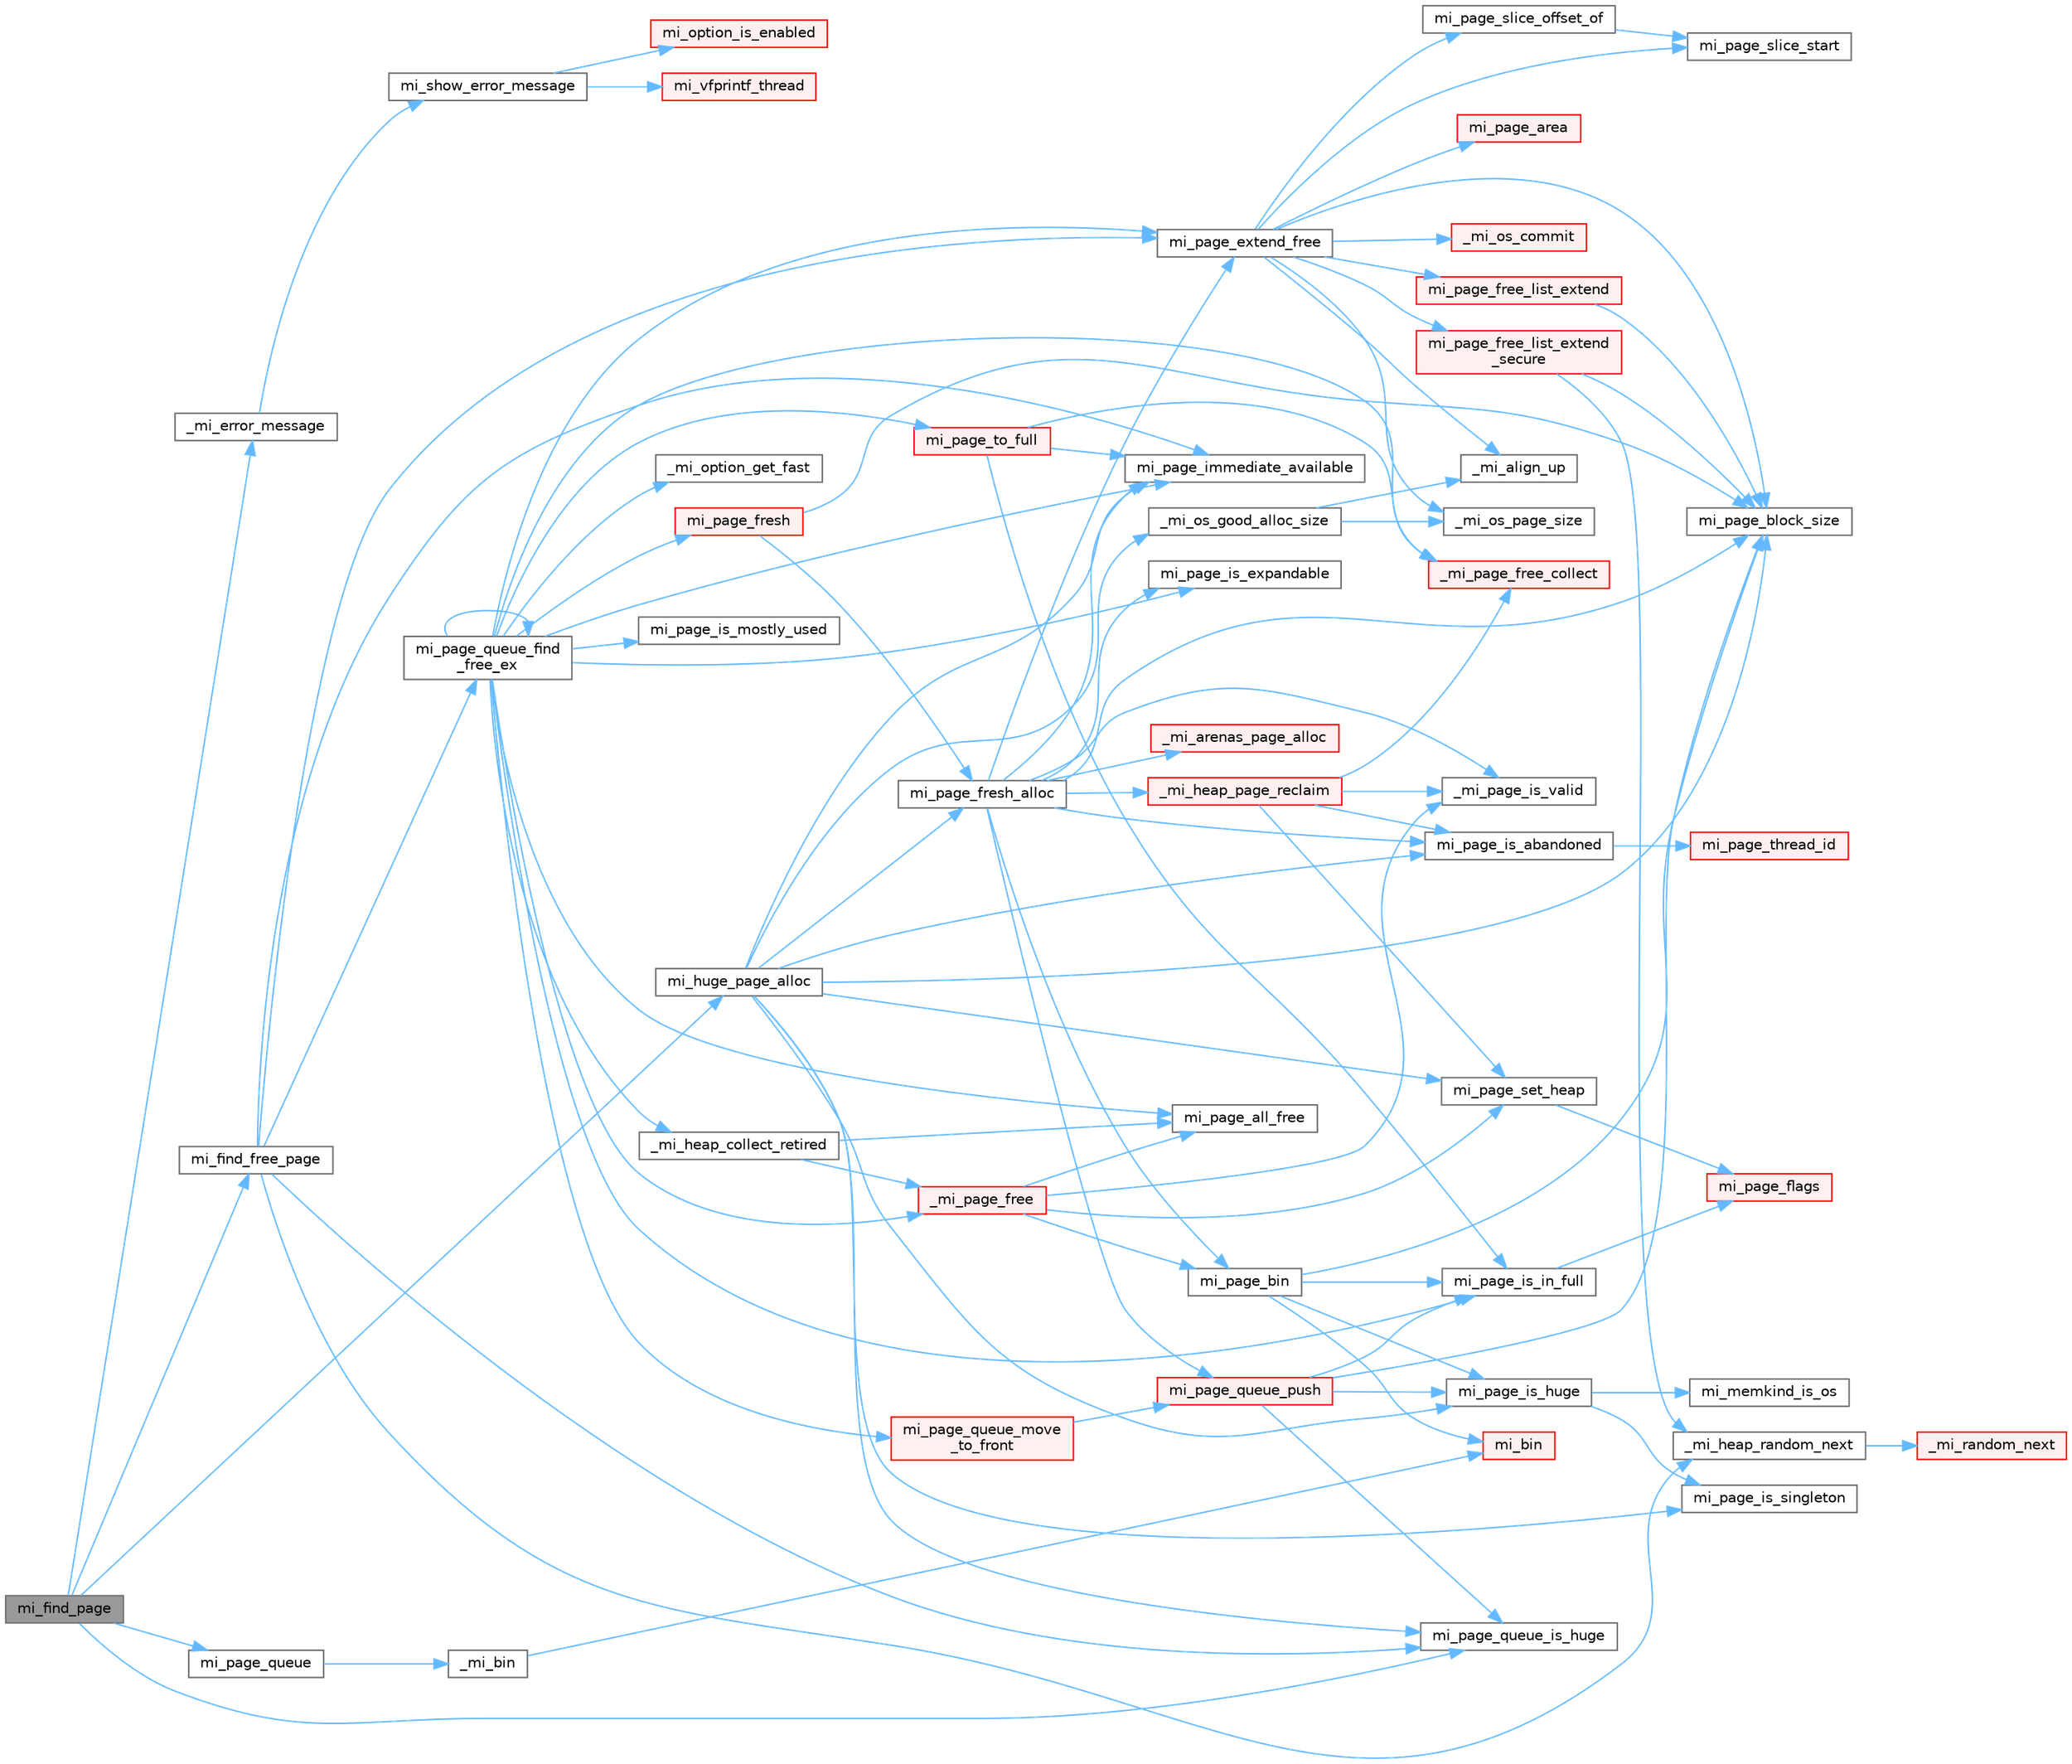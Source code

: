 digraph "mi_find_page"
{
 // LATEX_PDF_SIZE
  bgcolor="transparent";
  edge [fontname=Helvetica,fontsize=10,labelfontname=Helvetica,labelfontsize=10];
  node [fontname=Helvetica,fontsize=10,shape=box,height=0.2,width=0.4];
  rankdir="LR";
  Node1 [id="Node000001",label="mi_find_page",height=0.2,width=0.4,color="gray40", fillcolor="grey60", style="filled", fontcolor="black",tooltip=" "];
  Node1 -> Node2 [id="edge1_Node000001_Node000002",color="steelblue1",style="solid",tooltip=" "];
  Node2 [id="Node000002",label="_mi_error_message",height=0.2,width=0.4,color="grey40", fillcolor="white", style="filled",URL="$options_8c.html#a2bebc073bcaac71658e57bb260c2e426",tooltip=" "];
  Node2 -> Node3 [id="edge2_Node000002_Node000003",color="steelblue1",style="solid",tooltip=" "];
  Node3 [id="Node000003",label="mi_show_error_message",height=0.2,width=0.4,color="grey40", fillcolor="white", style="filled",URL="$options_8c.html#a025f32c63014753e87fd7a579d2bb8aa",tooltip=" "];
  Node3 -> Node4 [id="edge3_Node000003_Node000004",color="steelblue1",style="solid",tooltip=" "];
  Node4 [id="Node000004",label="mi_option_is_enabled",height=0.2,width=0.4,color="red", fillcolor="#FFF0F0", style="filled",URL="$group__options.html#ga459ad98f18b3fc9275474807fe0ca188",tooltip=" "];
  Node3 -> Node18 [id="edge4_Node000003_Node000018",color="steelblue1",style="solid",tooltip=" "];
  Node18 [id="Node000018",label="mi_vfprintf_thread",height=0.2,width=0.4,color="red", fillcolor="#FFF0F0", style="filled",URL="$options_8c.html#a4af8263c139d04a876914f39024a7424",tooltip=" "];
  Node1 -> Node39 [id="edge5_Node000001_Node000039",color="steelblue1",style="solid",tooltip=" "];
  Node39 [id="Node000039",label="mi_find_free_page",height=0.2,width=0.4,color="grey40", fillcolor="white", style="filled",URL="$page_8c.html#acb83ee20964fa6632dd3be64b35a25bb",tooltip=" "];
  Node39 -> Node40 [id="edge6_Node000039_Node000040",color="steelblue1",style="solid",tooltip=" "];
  Node40 [id="Node000040",label="_mi_heap_random_next",height=0.2,width=0.4,color="grey40", fillcolor="white", style="filled",URL="$heap_8c.html#a68ddb5f2c595ea9d4e8d450342b4713c",tooltip=" "];
  Node40 -> Node41 [id="edge7_Node000040_Node000041",color="steelblue1",style="solid",tooltip=" "];
  Node41 [id="Node000041",label="_mi_random_next",height=0.2,width=0.4,color="red", fillcolor="#FFF0F0", style="filled",URL="$random_8c.html#ae7c0ab020aad85edd43240680cc4f76e",tooltip=" "];
  Node39 -> Node46 [id="edge8_Node000039_Node000046",color="steelblue1",style="solid",tooltip=" "];
  Node46 [id="Node000046",label="mi_page_extend_free",height=0.2,width=0.4,color="grey40", fillcolor="white", style="filled",URL="$page_8c.html#a40c7a483e3c04fdcf8d9a16bc6e6cea5",tooltip=" "];
  Node46 -> Node47 [id="edge9_Node000046_Node000047",color="steelblue1",style="solid",tooltip=" "];
  Node47 [id="Node000047",label="_mi_align_up",height=0.2,width=0.4,color="grey40", fillcolor="white", style="filled",URL="$_e_a_s_t_l_2packages_2mimalloc_2include_2mimalloc_2internal_8h.html#a7f35944d44d8a16365072023dd19e0da",tooltip=" "];
  Node46 -> Node48 [id="edge10_Node000046_Node000048",color="steelblue1",style="solid",tooltip=" "];
  Node48 [id="Node000048",label="_mi_os_commit",height=0.2,width=0.4,color="red", fillcolor="#FFF0F0", style="filled",URL="$os_8c.html#acef931ae1be3c3ddb6ee125a8267a84e",tooltip=" "];
  Node46 -> Node55 [id="edge11_Node000046_Node000055",color="steelblue1",style="solid",tooltip=" "];
  Node55 [id="Node000055",label="_mi_os_page_size",height=0.2,width=0.4,color="grey40", fillcolor="white", style="filled",URL="$os_8c.html#a723e4c95209d4c6282b53317473e83d5",tooltip=" "];
  Node46 -> Node58 [id="edge12_Node000046_Node000058",color="steelblue1",style="solid",tooltip=" "];
  Node58 [id="Node000058",label="mi_page_area",height=0.2,width=0.4,color="red", fillcolor="#FFF0F0", style="filled",URL="$_e_a_s_t_l_2packages_2mimalloc_2include_2mimalloc_2internal_8h.html#ab02bec7b56343136344cb9441cb889c7",tooltip=" "];
  Node46 -> Node60 [id="edge13_Node000046_Node000060",color="steelblue1",style="solid",tooltip=" "];
  Node60 [id="Node000060",label="mi_page_block_size",height=0.2,width=0.4,color="grey40", fillcolor="white", style="filled",URL="$_e_a_s_t_l_2packages_2mimalloc_2include_2mimalloc_2internal_8h.html#a6134893990c1f09da2b40092ceecc780",tooltip=" "];
  Node46 -> Node62 [id="edge14_Node000046_Node000062",color="steelblue1",style="solid",tooltip=" "];
  Node62 [id="Node000062",label="mi_page_free_list_extend",height=0.2,width=0.4,color="red", fillcolor="#FFF0F0", style="filled",URL="$page_8c.html#a9bb87a743570919cc56839f9fc433695",tooltip=" "];
  Node62 -> Node60 [id="edge15_Node000062_Node000060",color="steelblue1",style="solid",tooltip=" "];
  Node46 -> Node68 [id="edge16_Node000046_Node000068",color="steelblue1",style="solid",tooltip=" "];
  Node68 [id="Node000068",label="mi_page_free_list_extend\l_secure",height=0.2,width=0.4,color="red", fillcolor="#FFF0F0", style="filled",URL="$page_8c.html#a4a740b834c5746b0309fece1a0b1d781",tooltip=" "];
  Node68 -> Node40 [id="edge17_Node000068_Node000040",color="steelblue1",style="solid",tooltip=" "];
  Node68 -> Node60 [id="edge18_Node000068_Node000060",color="steelblue1",style="solid",tooltip=" "];
  Node46 -> Node70 [id="edge19_Node000046_Node000070",color="steelblue1",style="solid",tooltip=" "];
  Node70 [id="Node000070",label="mi_page_slice_offset_of",height=0.2,width=0.4,color="grey40", fillcolor="white", style="filled",URL="$_e_a_s_t_l_2packages_2mimalloc_2include_2mimalloc_2internal_8h.html#ad3e5df2ef93d3703a1a70368b1a858d6",tooltip=" "];
  Node70 -> Node71 [id="edge20_Node000070_Node000071",color="steelblue1",style="solid",tooltip=" "];
  Node71 [id="Node000071",label="mi_page_slice_start",height=0.2,width=0.4,color="grey40", fillcolor="white", style="filled",URL="$_e_a_s_t_l_2packages_2mimalloc_2include_2mimalloc_2internal_8h.html#a5a6ac89588d92c6b443e78415aac06db",tooltip=" "];
  Node46 -> Node71 [id="edge21_Node000046_Node000071",color="steelblue1",style="solid",tooltip=" "];
  Node39 -> Node72 [id="edge22_Node000039_Node000072",color="steelblue1",style="solid",tooltip=" "];
  Node72 [id="Node000072",label="mi_page_immediate_available",height=0.2,width=0.4,color="grey40", fillcolor="white", style="filled",URL="$_e_a_s_t_l_2packages_2mimalloc_2include_2mimalloc_2internal_8h.html#a87596f606325115ec4f43046dfd3d64a",tooltip=" "];
  Node39 -> Node73 [id="edge23_Node000039_Node000073",color="steelblue1",style="solid",tooltip=" "];
  Node73 [id="Node000073",label="mi_page_queue_find\l_free_ex",height=0.2,width=0.4,color="grey40", fillcolor="white", style="filled",URL="$page_8c.html#af92f35c73fe5b4d284e474246c750c49",tooltip=" "];
  Node73 -> Node74 [id="edge24_Node000073_Node000074",color="steelblue1",style="solid",tooltip=" "];
  Node74 [id="Node000074",label="_mi_heap_collect_retired",height=0.2,width=0.4,color="grey40", fillcolor="white", style="filled",URL="$page_8c.html#abc5253b4341c8d7eab888068e4f9b951",tooltip=" "];
  Node74 -> Node75 [id="edge25_Node000074_Node000075",color="steelblue1",style="solid",tooltip=" "];
  Node75 [id="Node000075",label="_mi_page_free",height=0.2,width=0.4,color="red", fillcolor="#FFF0F0", style="filled",URL="$page_8c.html#a1c5c78a8becee842d5b9444a2ee67a3b",tooltip=" "];
  Node75 -> Node245 [id="edge26_Node000075_Node000245",color="steelblue1",style="solid",tooltip=" "];
  Node245 [id="Node000245",label="_mi_page_is_valid",height=0.2,width=0.4,color="grey40", fillcolor="white", style="filled",URL="$_e_a_s_t_l_2packages_2mimalloc_2include_2mimalloc_2internal_8h.html#af1d572618734511626662f9f7befb8e9",tooltip=" "];
  Node75 -> Node235 [id="edge27_Node000075_Node000235",color="steelblue1",style="solid",tooltip=" "];
  Node235 [id="Node000235",label="mi_page_all_free",height=0.2,width=0.4,color="grey40", fillcolor="white", style="filled",URL="$_e_a_s_t_l_2packages_2mimalloc_2include_2mimalloc_2internal_8h.html#adfd6d23350810ca36986ffbc5459c93d",tooltip=" "];
  Node75 -> Node246 [id="edge28_Node000075_Node000246",color="steelblue1",style="solid",tooltip=" "];
  Node246 [id="Node000246",label="mi_page_bin",height=0.2,width=0.4,color="grey40", fillcolor="white", style="filled",URL="$page-queue_8c.html#a9ffcf338faf74ed684dc0859345b4d6e",tooltip=" "];
  Node246 -> Node187 [id="edge29_Node000246_Node000187",color="steelblue1",style="solid",tooltip=" "];
  Node187 [id="Node000187",label="mi_bin",height=0.2,width=0.4,color="red", fillcolor="#FFF0F0", style="filled",URL="$page-queue_8c.html#accb1e44eb166c3b6fa8f5567d0acf085",tooltip=" "];
  Node246 -> Node60 [id="edge30_Node000246_Node000060",color="steelblue1",style="solid",tooltip=" "];
  Node246 -> Node247 [id="edge31_Node000246_Node000247",color="steelblue1",style="solid",tooltip=" "];
  Node247 [id="Node000247",label="mi_page_is_huge",height=0.2,width=0.4,color="grey40", fillcolor="white", style="filled",URL="$_e_a_s_t_l_2packages_2mimalloc_2include_2mimalloc_2internal_8h.html#aebe1b18846bd3fc16de5b52cd2250bec",tooltip=" "];
  Node247 -> Node176 [id="edge32_Node000247_Node000176",color="steelblue1",style="solid",tooltip=" "];
  Node176 [id="Node000176",label="mi_memkind_is_os",height=0.2,width=0.4,color="grey40", fillcolor="white", style="filled",URL="$types_8h.html#a7b53315c793e6a0934fb369cfb0dc388",tooltip=" "];
  Node247 -> Node248 [id="edge33_Node000247_Node000248",color="steelblue1",style="solid",tooltip=" "];
  Node248 [id="Node000248",label="mi_page_is_singleton",height=0.2,width=0.4,color="grey40", fillcolor="white", style="filled",URL="$_e_a_s_t_l_2packages_2mimalloc_2include_2mimalloc_2internal_8h.html#a1b94ed5207a90334cdecba2006d91038",tooltip=" "];
  Node246 -> Node249 [id="edge34_Node000246_Node000249",color="steelblue1",style="solid",tooltip=" "];
  Node249 [id="Node000249",label="mi_page_is_in_full",height=0.2,width=0.4,color="grey40", fillcolor="white", style="filled",URL="$_e_a_s_t_l_2packages_2mimalloc_2include_2mimalloc_2internal_8h.html#a250f4d0710309fb1cff782cd06644842",tooltip=" "];
  Node249 -> Node250 [id="edge35_Node000249_Node000250",color="steelblue1",style="solid",tooltip=" "];
  Node250 [id="Node000250",label="mi_page_flags",height=0.2,width=0.4,color="red", fillcolor="#FFF0F0", style="filled",URL="$_e_a_s_t_l_2packages_2mimalloc_2include_2mimalloc_2internal_8h.html#a3d26e50ecf7ae2045d2a6dc69c3c30c8",tooltip=" "];
  Node75 -> Node261 [id="edge36_Node000075_Node000261",color="steelblue1",style="solid",tooltip=" "];
  Node261 [id="Node000261",label="mi_page_set_heap",height=0.2,width=0.4,color="grey40", fillcolor="white", style="filled",URL="$_e_a_s_t_l_2packages_2mimalloc_2include_2mimalloc_2internal_8h.html#a4f0664d2a3d9c81776a0f90311aef474",tooltip=" "];
  Node261 -> Node250 [id="edge37_Node000261_Node000250",color="steelblue1",style="solid",tooltip=" "];
  Node74 -> Node235 [id="edge38_Node000074_Node000235",color="steelblue1",style="solid",tooltip=" "];
  Node73 -> Node38 [id="edge39_Node000073_Node000038",color="steelblue1",style="solid",tooltip=" "];
  Node38 [id="Node000038",label="_mi_option_get_fast",height=0.2,width=0.4,color="grey40", fillcolor="white", style="filled",URL="$options_8c.html#a1d96c2519367ba4bef4505cbd13aaec3",tooltip=" "];
  Node73 -> Node75 [id="edge40_Node000073_Node000075",color="steelblue1",style="solid",tooltip=" "];
  Node73 -> Node262 [id="edge41_Node000073_Node000262",color="steelblue1",style="solid",tooltip=" "];
  Node262 [id="Node000262",label="_mi_page_free_collect",height=0.2,width=0.4,color="red", fillcolor="#FFF0F0", style="filled",URL="$page_8c.html#ae2b78e1e45e4ac3db8102e9d333d2972",tooltip=" "];
  Node73 -> Node235 [id="edge42_Node000073_Node000235",color="steelblue1",style="solid",tooltip=" "];
  Node73 -> Node46 [id="edge43_Node000073_Node000046",color="steelblue1",style="solid",tooltip=" "];
  Node73 -> Node273 [id="edge44_Node000073_Node000273",color="steelblue1",style="solid",tooltip=" "];
  Node273 [id="Node000273",label="mi_page_fresh",height=0.2,width=0.4,color="red", fillcolor="#FFF0F0", style="filled",URL="$page_8c.html#aa1a62243576442a73c1e37ff6f3ba5cd",tooltip=" "];
  Node273 -> Node60 [id="edge45_Node000273_Node000060",color="steelblue1",style="solid",tooltip=" "];
  Node273 -> Node274 [id="edge46_Node000273_Node000274",color="steelblue1",style="solid",tooltip=" "];
  Node274 [id="Node000274",label="mi_page_fresh_alloc",height=0.2,width=0.4,color="grey40", fillcolor="white", style="filled",URL="$page_8c.html#afdce56576b07a6f0321c78f9ca906141",tooltip=" "];
  Node274 -> Node275 [id="edge47_Node000274_Node000275",color="steelblue1",style="solid",tooltip=" "];
  Node275 [id="Node000275",label="_mi_arenas_page_alloc",height=0.2,width=0.4,color="red", fillcolor="#FFF0F0", style="filled",URL="$arena_8c.html#a04aa01daeb2a2b3dd42a54154fa89c26",tooltip=" "];
  Node274 -> Node369 [id="edge48_Node000274_Node000369",color="steelblue1",style="solid",tooltip=" "];
  Node369 [id="Node000369",label="_mi_heap_page_reclaim",height=0.2,width=0.4,color="red", fillcolor="#FFF0F0", style="filled",URL="$page_8c.html#ab24ca86854e0fd0c95e516de2fdf3b7c",tooltip=" "];
  Node369 -> Node262 [id="edge49_Node000369_Node000262",color="steelblue1",style="solid",tooltip=" "];
  Node369 -> Node245 [id="edge50_Node000369_Node000245",color="steelblue1",style="solid",tooltip=" "];
  Node369 -> Node239 [id="edge51_Node000369_Node000239",color="steelblue1",style="solid",tooltip=" "];
  Node239 [id="Node000239",label="mi_page_is_abandoned",height=0.2,width=0.4,color="grey40", fillcolor="white", style="filled",URL="$_e_a_s_t_l_2packages_2mimalloc_2include_2mimalloc_2internal_8h.html#aa75f964d916bd58a37861b88491c51fb",tooltip=" "];
  Node239 -> Node240 [id="edge52_Node000239_Node000240",color="steelblue1",style="solid",tooltip=" "];
  Node240 [id="Node000240",label="mi_page_thread_id",height=0.2,width=0.4,color="red", fillcolor="#FFF0F0", style="filled",URL="$_e_a_s_t_l_2packages_2mimalloc_2include_2mimalloc_2internal_8h.html#a90afabd9cd5163cc55285f6f60107e4e",tooltip=" "];
  Node369 -> Node261 [id="edge53_Node000369_Node000261",color="steelblue1",style="solid",tooltip=" "];
  Node274 -> Node245 [id="edge54_Node000274_Node000245",color="steelblue1",style="solid",tooltip=" "];
  Node274 -> Node246 [id="edge55_Node000274_Node000246",color="steelblue1",style="solid",tooltip=" "];
  Node274 -> Node60 [id="edge56_Node000274_Node000060",color="steelblue1",style="solid",tooltip=" "];
  Node274 -> Node46 [id="edge57_Node000274_Node000046",color="steelblue1",style="solid",tooltip=" "];
  Node274 -> Node72 [id="edge58_Node000274_Node000072",color="steelblue1",style="solid",tooltip=" "];
  Node274 -> Node239 [id="edge59_Node000274_Node000239",color="steelblue1",style="solid",tooltip=" "];
  Node274 -> Node371 [id="edge60_Node000274_Node000371",color="steelblue1",style="solid",tooltip=" "];
  Node371 [id="Node000371",label="mi_page_is_expandable",height=0.2,width=0.4,color="grey40", fillcolor="white", style="filled",URL="$_e_a_s_t_l_2packages_2mimalloc_2include_2mimalloc_2internal_8h.html#ad36cb8000f39dcfbc68c9d9b219d0397",tooltip=" "];
  Node274 -> Node372 [id="edge61_Node000274_Node000372",color="steelblue1",style="solid",tooltip=" "];
  Node372 [id="Node000372",label="mi_page_queue_push",height=0.2,width=0.4,color="red", fillcolor="#FFF0F0", style="filled",URL="$page-queue_8c.html#afd208c53e5567aedf31759e91fcaee4c",tooltip=" "];
  Node372 -> Node60 [id="edge62_Node000372_Node000060",color="steelblue1",style="solid",tooltip=" "];
  Node372 -> Node247 [id="edge63_Node000372_Node000247",color="steelblue1",style="solid",tooltip=" "];
  Node372 -> Node249 [id="edge64_Node000372_Node000249",color="steelblue1",style="solid",tooltip=" "];
  Node372 -> Node254 [id="edge65_Node000372_Node000254",color="steelblue1",style="solid",tooltip=" "];
  Node254 [id="Node000254",label="mi_page_queue_is_huge",height=0.2,width=0.4,color="grey40", fillcolor="white", style="filled",URL="$page-queue_8c.html#a06408445b78873dce28c5c6e29be9153",tooltip=" "];
  Node73 -> Node72 [id="edge66_Node000073_Node000072",color="steelblue1",style="solid",tooltip=" "];
  Node73 -> Node371 [id="edge67_Node000073_Node000371",color="steelblue1",style="solid",tooltip=" "];
  Node73 -> Node249 [id="edge68_Node000073_Node000249",color="steelblue1",style="solid",tooltip=" "];
  Node73 -> Node373 [id="edge69_Node000073_Node000373",color="steelblue1",style="solid",tooltip=" "];
  Node373 [id="Node000373",label="mi_page_is_mostly_used",height=0.2,width=0.4,color="grey40", fillcolor="white", style="filled",URL="$_e_a_s_t_l_2packages_2mimalloc_2include_2mimalloc_2internal_8h.html#a45a43866de43bd1090d92b9ebcb39dde",tooltip=" "];
  Node73 -> Node73 [id="edge70_Node000073_Node000073",color="steelblue1",style="solid",tooltip=" "];
  Node73 -> Node374 [id="edge71_Node000073_Node000374",color="steelblue1",style="solid",tooltip=" "];
  Node374 [id="Node000374",label="mi_page_queue_move\l_to_front",height=0.2,width=0.4,color="red", fillcolor="#FFF0F0", style="filled",URL="$page-queue_8c.html#a0874094115fbf07a62af03982e6e9463",tooltip=" "];
  Node374 -> Node372 [id="edge72_Node000374_Node000372",color="steelblue1",style="solid",tooltip=" "];
  Node73 -> Node375 [id="edge73_Node000073_Node000375",color="steelblue1",style="solid",tooltip=" "];
  Node375 [id="Node000375",label="mi_page_to_full",height=0.2,width=0.4,color="red", fillcolor="#FFF0F0", style="filled",URL="$page_8c.html#afb25978212749e522404ee1f2dd1a6d4",tooltip=" "];
  Node375 -> Node262 [id="edge74_Node000375_Node000262",color="steelblue1",style="solid",tooltip=" "];
  Node375 -> Node72 [id="edge75_Node000375_Node000072",color="steelblue1",style="solid",tooltip=" "];
  Node375 -> Node249 [id="edge76_Node000375_Node000249",color="steelblue1",style="solid",tooltip=" "];
  Node39 -> Node254 [id="edge77_Node000039_Node000254",color="steelblue1",style="solid",tooltip=" "];
  Node1 -> Node381 [id="edge78_Node000001_Node000381",color="steelblue1",style="solid",tooltip=" "];
  Node381 [id="Node000381",label="mi_huge_page_alloc",height=0.2,width=0.4,color="grey40", fillcolor="white", style="filled",URL="$page_8c.html#a3d592e833ced8aeb15b5cec83f0b1374",tooltip=" "];
  Node381 -> Node175 [id="edge79_Node000381_Node000175",color="steelblue1",style="solid",tooltip=" "];
  Node175 [id="Node000175",label="_mi_os_good_alloc_size",height=0.2,width=0.4,color="grey40", fillcolor="white", style="filled",URL="$os_8c.html#aa30b56bf7b30da1c4f35323cfccce4f1",tooltip=" "];
  Node175 -> Node47 [id="edge80_Node000175_Node000047",color="steelblue1",style="solid",tooltip=" "];
  Node175 -> Node55 [id="edge81_Node000175_Node000055",color="steelblue1",style="solid",tooltip=" "];
  Node381 -> Node60 [id="edge82_Node000381_Node000060",color="steelblue1",style="solid",tooltip=" "];
  Node381 -> Node274 [id="edge83_Node000381_Node000274",color="steelblue1",style="solid",tooltip=" "];
  Node381 -> Node72 [id="edge84_Node000381_Node000072",color="steelblue1",style="solid",tooltip=" "];
  Node381 -> Node239 [id="edge85_Node000381_Node000239",color="steelblue1",style="solid",tooltip=" "];
  Node381 -> Node247 [id="edge86_Node000381_Node000247",color="steelblue1",style="solid",tooltip=" "];
  Node381 -> Node248 [id="edge87_Node000381_Node000248",color="steelblue1",style="solid",tooltip=" "];
  Node381 -> Node254 [id="edge88_Node000381_Node000254",color="steelblue1",style="solid",tooltip=" "];
  Node381 -> Node261 [id="edge89_Node000381_Node000261",color="steelblue1",style="solid",tooltip=" "];
  Node1 -> Node382 [id="edge90_Node000001_Node000382",color="steelblue1",style="solid",tooltip=" "];
  Node382 [id="Node000382",label="mi_page_queue",height=0.2,width=0.4,color="grey40", fillcolor="white", style="filled",URL="$_e_a_s_t_l_2packages_2mimalloc_2include_2mimalloc_2internal_8h.html#a3c9ff51031747112ac3891260143a552",tooltip=" "];
  Node382 -> Node186 [id="edge91_Node000382_Node000186",color="steelblue1",style="solid",tooltip=" "];
  Node186 [id="Node000186",label="_mi_bin",height=0.2,width=0.4,color="grey40", fillcolor="white", style="filled",URL="$page-queue_8c.html#a0d92abe27db4a21968468b2fe73473d6",tooltip=" "];
  Node186 -> Node187 [id="edge92_Node000186_Node000187",color="steelblue1",style="solid",tooltip=" "];
  Node1 -> Node254 [id="edge93_Node000001_Node000254",color="steelblue1",style="solid",tooltip=" "];
}
